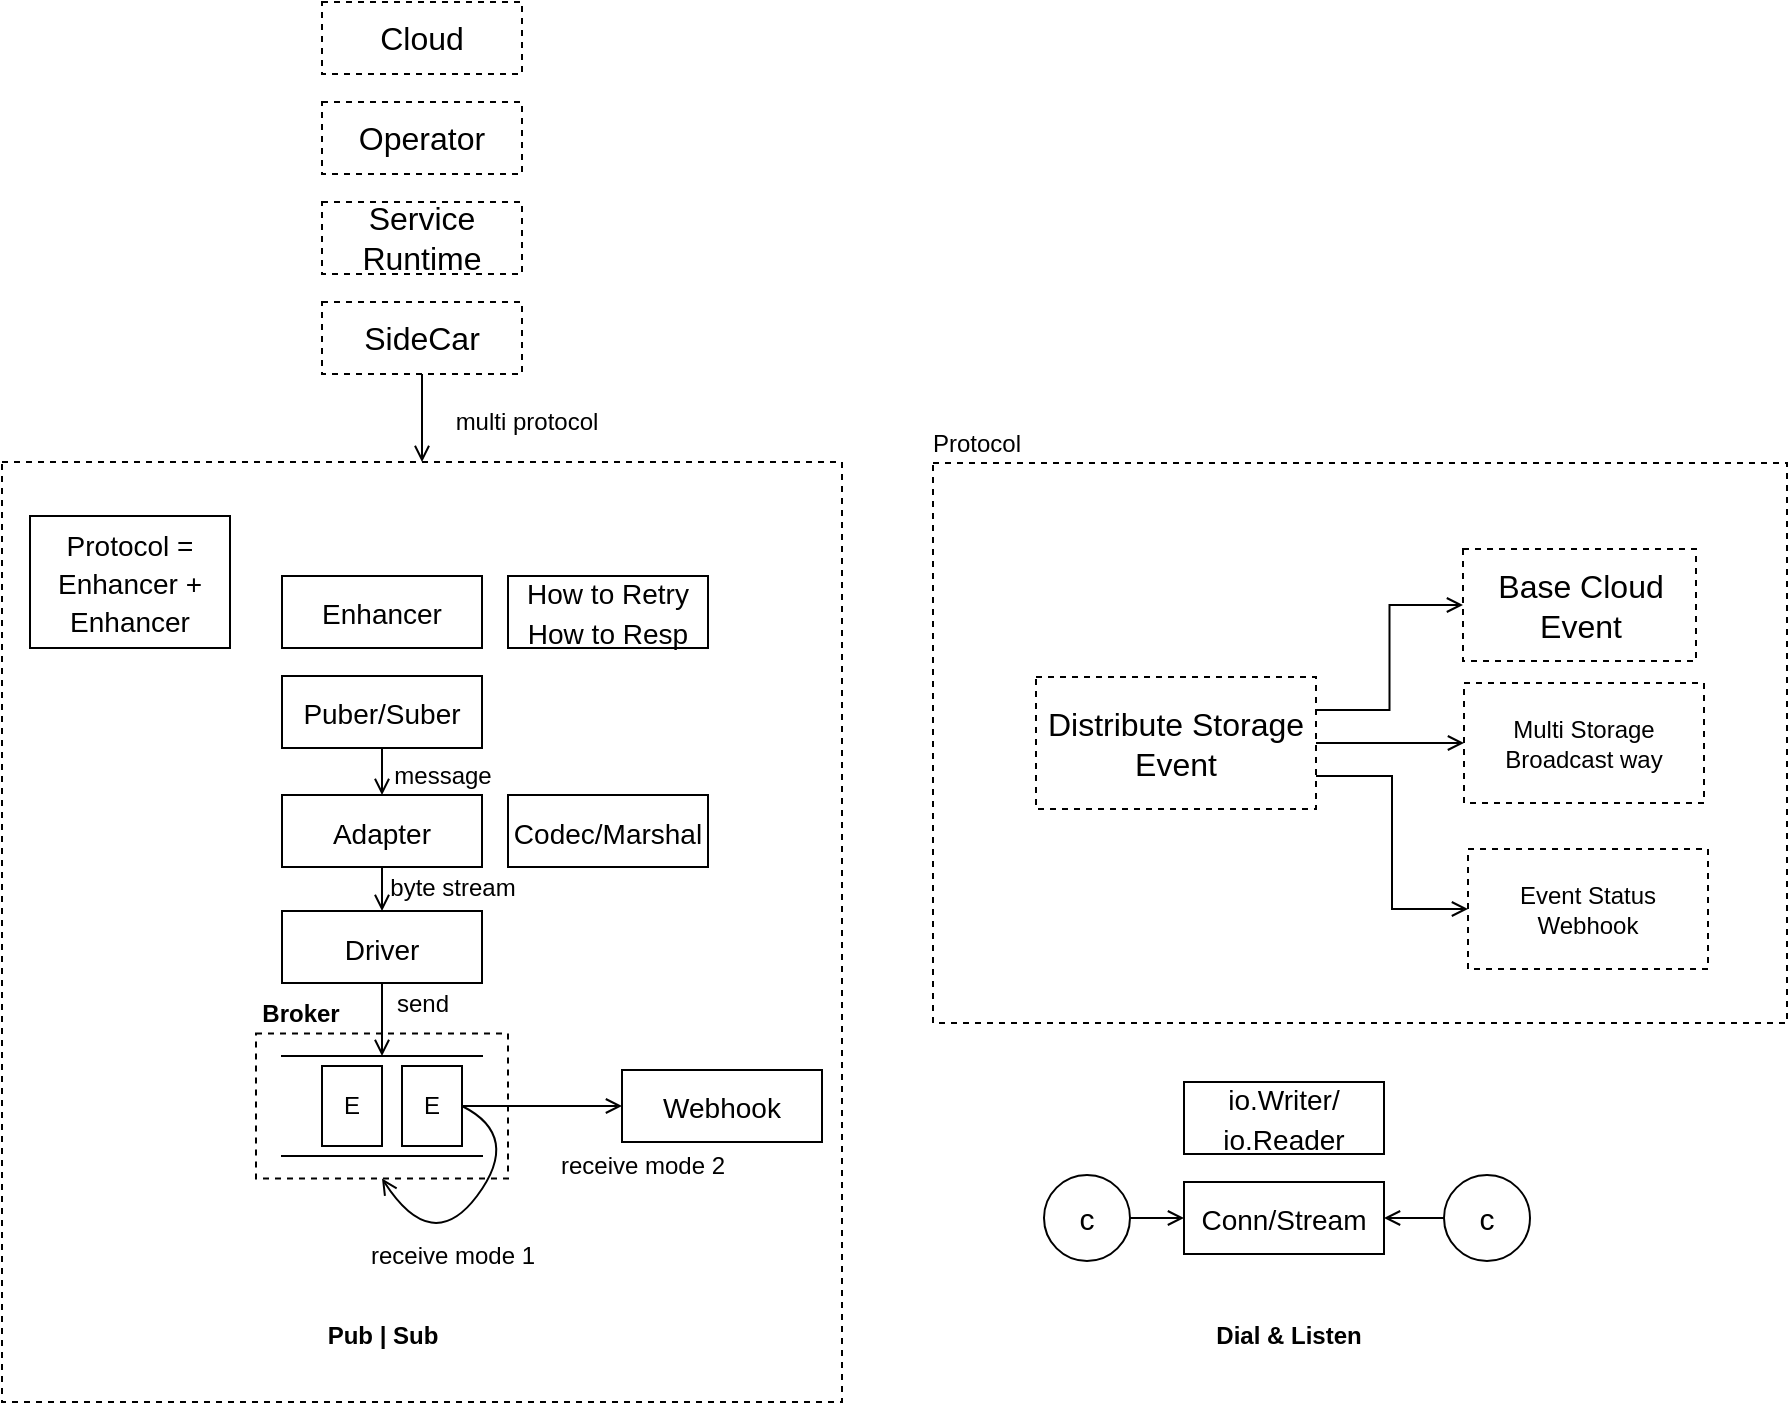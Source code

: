 <mxfile version="14.2.3" type="github">
  <diagram id="bfrZVRK8HzfvorXLIviL" name="第 1 页">
    <mxGraphModel dx="1355" dy="1971" grid="1" gridSize="10" guides="1" tooltips="1" connect="1" arrows="1" fold="1" page="1" pageScale="1" pageWidth="827" pageHeight="1169" math="0" shadow="0">
      <root>
        <mxCell id="0" />
        <mxCell id="1" parent="0" />
        <mxCell id="--oQLSpcBnBe4gUcBfPU-46" value="" style="rounded=0;whiteSpace=wrap;html=1;sketch=0;fontSize=16;dashed=1;fillColor=none;" vertex="1" parent="1">
          <mxGeometry x="528.5" y="220.5" width="427" height="280" as="geometry" />
        </mxCell>
        <mxCell id="--oQLSpcBnBe4gUcBfPU-35" value="" style="rounded=0;whiteSpace=wrap;html=1;sketch=0;fontSize=16;dashed=1;fillColor=none;" vertex="1" parent="1">
          <mxGeometry x="63" y="220" width="420" height="470" as="geometry" />
        </mxCell>
        <mxCell id="--oQLSpcBnBe4gUcBfPU-21" value="" style="rounded=0;whiteSpace=wrap;html=1;fillColor=none;dashed=1;" vertex="1" parent="1">
          <mxGeometry x="190" y="505.75" width="126" height="72.5" as="geometry" />
        </mxCell>
        <mxCell id="--oQLSpcBnBe4gUcBfPU-2" value="&lt;font style=&quot;font-size: 14px&quot;&gt;Driver&lt;/font&gt;" style="rounded=0;whiteSpace=wrap;html=1;sketch=0;fontSize=16;" vertex="1" parent="1">
          <mxGeometry x="203" y="444.5" width="100" height="36" as="geometry" />
        </mxCell>
        <mxCell id="--oQLSpcBnBe4gUcBfPU-3" value="&lt;font style=&quot;font-size: 14px&quot;&gt;Codec/Marshal&lt;/font&gt;" style="rounded=0;whiteSpace=wrap;html=1;sketch=0;fontSize=16;" vertex="1" parent="1">
          <mxGeometry x="316" y="386.5" width="100" height="36" as="geometry" />
        </mxCell>
        <mxCell id="--oQLSpcBnBe4gUcBfPU-53" value="" style="edgeStyle=orthogonalEdgeStyle;rounded=0;orthogonalLoop=1;jettySize=auto;html=1;endArrow=open;endFill=0;entryX=0.5;entryY=0;entryDx=0;entryDy=0;" edge="1" parent="1" source="--oQLSpcBnBe4gUcBfPU-4" target="--oQLSpcBnBe4gUcBfPU-5">
          <mxGeometry relative="1" as="geometry" />
        </mxCell>
        <mxCell id="--oQLSpcBnBe4gUcBfPU-4" value="&lt;font style=&quot;font-size: 14px&quot;&gt;Puber/Suber&lt;/font&gt;" style="rounded=0;whiteSpace=wrap;html=1;sketch=0;fontSize=16;" vertex="1" parent="1">
          <mxGeometry x="203" y="327" width="100" height="36" as="geometry" />
        </mxCell>
        <mxCell id="--oQLSpcBnBe4gUcBfPU-20" style="edgeStyle=orthogonalEdgeStyle;rounded=0;orthogonalLoop=1;jettySize=auto;html=1;exitX=0.5;exitY=1;exitDx=0;exitDy=0;entryX=0.5;entryY=0;entryDx=0;entryDy=0;endArrow=open;endFill=0;" edge="1" parent="1" source="--oQLSpcBnBe4gUcBfPU-2" target="--oQLSpcBnBe4gUcBfPU-16">
          <mxGeometry relative="1" as="geometry" />
        </mxCell>
        <mxCell id="--oQLSpcBnBe4gUcBfPU-55" value="" style="edgeStyle=orthogonalEdgeStyle;rounded=0;orthogonalLoop=1;jettySize=auto;html=1;endArrow=open;endFill=0;entryX=0.5;entryY=0;entryDx=0;entryDy=0;" edge="1" parent="1" source="--oQLSpcBnBe4gUcBfPU-5" target="--oQLSpcBnBe4gUcBfPU-2">
          <mxGeometry relative="1" as="geometry" />
        </mxCell>
        <mxCell id="--oQLSpcBnBe4gUcBfPU-5" value="&lt;span style=&quot;font-size: 14px&quot;&gt;Adapter&lt;/span&gt;" style="rounded=0;whiteSpace=wrap;html=1;sketch=0;fontSize=16;" vertex="1" parent="1">
          <mxGeometry x="203" y="386.5" width="100" height="36" as="geometry" />
        </mxCell>
        <mxCell id="--oQLSpcBnBe4gUcBfPU-7" value="&lt;span style=&quot;font-size: 14px&quot;&gt;Enhancer&lt;/span&gt;" style="rounded=0;whiteSpace=wrap;html=1;sketch=0;fontSize=16;" vertex="1" parent="1">
          <mxGeometry x="203" y="277" width="100" height="36" as="geometry" />
        </mxCell>
        <mxCell id="--oQLSpcBnBe4gUcBfPU-16" value="" style="shape=partialRectangle;whiteSpace=wrap;html=1;left=0;right=0;fillColor=none;" vertex="1" parent="1">
          <mxGeometry x="203" y="517" width="100" height="50" as="geometry" />
        </mxCell>
        <mxCell id="--oQLSpcBnBe4gUcBfPU-18" value="E" style="rounded=0;whiteSpace=wrap;html=1;" vertex="1" parent="1">
          <mxGeometry x="223" y="522" width="30" height="40" as="geometry" />
        </mxCell>
        <mxCell id="--oQLSpcBnBe4gUcBfPU-27" value="" style="edgeStyle=orthogonalEdgeStyle;rounded=0;orthogonalLoop=1;jettySize=auto;html=1;endArrow=open;endFill=0;entryX=0;entryY=0.5;entryDx=0;entryDy=0;" edge="1" parent="1" source="--oQLSpcBnBe4gUcBfPU-19" target="--oQLSpcBnBe4gUcBfPU-28">
          <mxGeometry relative="1" as="geometry">
            <mxPoint x="383" y="542" as="targetPoint" />
          </mxGeometry>
        </mxCell>
        <mxCell id="--oQLSpcBnBe4gUcBfPU-19" value="E" style="rounded=0;whiteSpace=wrap;html=1;" vertex="1" parent="1">
          <mxGeometry x="263" y="522" width="30" height="40" as="geometry" />
        </mxCell>
        <mxCell id="--oQLSpcBnBe4gUcBfPU-22" value="Broker" style="text;html=1;align=center;verticalAlign=middle;resizable=0;points=[];autosize=1;fontStyle=1" vertex="1" parent="1">
          <mxGeometry x="187" y="485.75" width="50" height="20" as="geometry" />
        </mxCell>
        <mxCell id="--oQLSpcBnBe4gUcBfPU-24" value="Pub | Sub" style="text;html=1;align=center;verticalAlign=middle;resizable=0;points=[];autosize=1;fontStyle=1" vertex="1" parent="1">
          <mxGeometry x="218" y="647" width="70" height="20" as="geometry" />
        </mxCell>
        <mxCell id="--oQLSpcBnBe4gUcBfPU-25" value="&lt;span style=&quot;font-size: 14px&quot;&gt;Protocol =&lt;br&gt;Enhancer + Enhancer&lt;br&gt;&lt;/span&gt;" style="rounded=0;whiteSpace=wrap;html=1;sketch=0;fontSize=16;" vertex="1" parent="1">
          <mxGeometry x="77" y="247" width="100" height="66" as="geometry" />
        </mxCell>
        <mxCell id="--oQLSpcBnBe4gUcBfPU-28" value="&lt;span style=&quot;font-size: 14px&quot;&gt;Webhook&lt;/span&gt;" style="rounded=0;whiteSpace=wrap;html=1;sketch=0;fontSize=16;" vertex="1" parent="1">
          <mxGeometry x="373" y="524" width="100" height="36" as="geometry" />
        </mxCell>
        <mxCell id="--oQLSpcBnBe4gUcBfPU-29" value="send" style="text;html=1;align=center;verticalAlign=middle;resizable=0;points=[];autosize=1;" vertex="1" parent="1">
          <mxGeometry x="253" y="480.5" width="40" height="20" as="geometry" />
        </mxCell>
        <mxCell id="--oQLSpcBnBe4gUcBfPU-30" value="receive mode 2" style="text;html=1;align=center;verticalAlign=middle;resizable=0;points=[];autosize=1;" vertex="1" parent="1">
          <mxGeometry x="333" y="562" width="100" height="20" as="geometry" />
        </mxCell>
        <mxCell id="--oQLSpcBnBe4gUcBfPU-31" value="" style="curved=1;endArrow=open;html=1;exitX=1;exitY=0.5;exitDx=0;exitDy=0;entryX=0.5;entryY=1;entryDx=0;entryDy=0;endFill=0;" edge="1" parent="1" source="--oQLSpcBnBe4gUcBfPU-19" target="--oQLSpcBnBe4gUcBfPU-21">
          <mxGeometry width="50" height="50" relative="1" as="geometry">
            <mxPoint x="323" y="526.5" as="sourcePoint" />
            <mxPoint x="293" y="597" as="targetPoint" />
            <Array as="points">
              <mxPoint x="323" y="557" />
              <mxPoint x="278" y="617" />
            </Array>
          </mxGeometry>
        </mxCell>
        <mxCell id="--oQLSpcBnBe4gUcBfPU-32" value="receive mode 1" style="text;html=1;align=center;verticalAlign=middle;resizable=0;points=[];autosize=1;" vertex="1" parent="1">
          <mxGeometry x="238" y="607" width="100" height="20" as="geometry" />
        </mxCell>
        <mxCell id="--oQLSpcBnBe4gUcBfPU-36" value="" style="edgeStyle=orthogonalEdgeStyle;rounded=0;orthogonalLoop=1;jettySize=auto;html=1;endArrow=open;endFill=0;entryX=0.5;entryY=0;entryDx=0;entryDy=0;" edge="1" parent="1" source="--oQLSpcBnBe4gUcBfPU-33" target="--oQLSpcBnBe4gUcBfPU-35">
          <mxGeometry relative="1" as="geometry" />
        </mxCell>
        <mxCell id="--oQLSpcBnBe4gUcBfPU-33" value="SideCar" style="rounded=0;whiteSpace=wrap;html=1;sketch=0;fontSize=16;dashed=1;fillColor=none;" vertex="1" parent="1">
          <mxGeometry x="223" y="140" width="100" height="36" as="geometry" />
        </mxCell>
        <mxCell id="--oQLSpcBnBe4gUcBfPU-37" value="multi protocol" style="text;html=1;align=center;verticalAlign=middle;resizable=0;points=[];autosize=1;" vertex="1" parent="1">
          <mxGeometry x="280" y="190" width="90" height="20" as="geometry" />
        </mxCell>
        <mxCell id="--oQLSpcBnBe4gUcBfPU-38" value="Service Runtime" style="rounded=0;whiteSpace=wrap;html=1;sketch=0;fontSize=16;dashed=1;fillColor=none;" vertex="1" parent="1">
          <mxGeometry x="223" y="90" width="100" height="36" as="geometry" />
        </mxCell>
        <mxCell id="--oQLSpcBnBe4gUcBfPU-39" value="Operator" style="rounded=0;whiteSpace=wrap;html=1;sketch=0;fontSize=16;dashed=1;fillColor=none;" vertex="1" parent="1">
          <mxGeometry x="223" y="40" width="100" height="36" as="geometry" />
        </mxCell>
        <mxCell id="--oQLSpcBnBe4gUcBfPU-40" value="Cloud" style="rounded=0;whiteSpace=wrap;html=1;sketch=0;fontSize=16;dashed=1;fillColor=none;" vertex="1" parent="1">
          <mxGeometry x="223" y="-10" width="100" height="36" as="geometry" />
        </mxCell>
        <mxCell id="--oQLSpcBnBe4gUcBfPU-41" value="&lt;span style=&quot;font-size: 14px&quot;&gt;How to Retry&lt;br&gt;How to Resp&lt;br&gt;&lt;/span&gt;" style="rounded=0;whiteSpace=wrap;html=1;sketch=0;fontSize=16;" vertex="1" parent="1">
          <mxGeometry x="316" y="277" width="100" height="36" as="geometry" />
        </mxCell>
        <mxCell id="--oQLSpcBnBe4gUcBfPU-45" value="" style="edgeStyle=orthogonalEdgeStyle;rounded=0;orthogonalLoop=1;jettySize=auto;html=1;endArrow=open;endFill=0;exitX=1;exitY=0.25;exitDx=0;exitDy=0;entryX=0;entryY=0.5;entryDx=0;entryDy=0;" edge="1" parent="1" source="--oQLSpcBnBe4gUcBfPU-43" target="--oQLSpcBnBe4gUcBfPU-44">
          <mxGeometry relative="1" as="geometry" />
        </mxCell>
        <mxCell id="--oQLSpcBnBe4gUcBfPU-49" value="" style="edgeStyle=orthogonalEdgeStyle;rounded=0;orthogonalLoop=1;jettySize=auto;html=1;endArrow=open;endFill=0;entryX=0;entryY=0.5;entryDx=0;entryDy=0;" edge="1" parent="1" source="--oQLSpcBnBe4gUcBfPU-43" target="--oQLSpcBnBe4gUcBfPU-50">
          <mxGeometry relative="1" as="geometry">
            <mxPoint x="740" y="326.5" as="targetPoint" />
            <Array as="points" />
          </mxGeometry>
        </mxCell>
        <mxCell id="--oQLSpcBnBe4gUcBfPU-51" style="edgeStyle=orthogonalEdgeStyle;rounded=0;orthogonalLoop=1;jettySize=auto;html=1;exitX=1;exitY=0.75;exitDx=0;exitDy=0;entryX=0;entryY=0.5;entryDx=0;entryDy=0;endArrow=open;endFill=0;" edge="1" parent="1" source="--oQLSpcBnBe4gUcBfPU-43" target="--oQLSpcBnBe4gUcBfPU-52">
          <mxGeometry relative="1" as="geometry" />
        </mxCell>
        <mxCell id="--oQLSpcBnBe4gUcBfPU-43" value="Distribute Storage&lt;br&gt;Event" style="rounded=0;whiteSpace=wrap;html=1;sketch=0;fontSize=16;dashed=1;fillColor=none;" vertex="1" parent="1">
          <mxGeometry x="580" y="327.5" width="140" height="66" as="geometry" />
        </mxCell>
        <mxCell id="--oQLSpcBnBe4gUcBfPU-44" value="Base Cloud&lt;br&gt;Event" style="rounded=0;whiteSpace=wrap;html=1;sketch=0;fontSize=16;dashed=1;fillColor=none;" vertex="1" parent="1">
          <mxGeometry x="793.5" y="263.5" width="116.5" height="56" as="geometry" />
        </mxCell>
        <mxCell id="--oQLSpcBnBe4gUcBfPU-48" value="Protocol" style="text;html=1;align=center;verticalAlign=middle;resizable=0;points=[];autosize=1;" vertex="1" parent="1">
          <mxGeometry x="520" y="200.5" width="60" height="20" as="geometry" />
        </mxCell>
        <mxCell id="--oQLSpcBnBe4gUcBfPU-50" value="Multi Storage Broadcast way" style="whiteSpace=wrap;html=1;dashed=1;fillColor=none;" vertex="1" parent="1">
          <mxGeometry x="794" y="330.5" width="120" height="60" as="geometry" />
        </mxCell>
        <mxCell id="--oQLSpcBnBe4gUcBfPU-52" value="Event Status Webhook" style="whiteSpace=wrap;html=1;dashed=1;fillColor=none;" vertex="1" parent="1">
          <mxGeometry x="796" y="413.5" width="120" height="60" as="geometry" />
        </mxCell>
        <mxCell id="--oQLSpcBnBe4gUcBfPU-54" value="message" style="text;html=1;align=center;verticalAlign=middle;resizable=0;points=[];autosize=1;" vertex="1" parent="1">
          <mxGeometry x="253" y="366.5" width="60" height="20" as="geometry" />
        </mxCell>
        <mxCell id="--oQLSpcBnBe4gUcBfPU-56" value="byte stream" style="text;html=1;align=center;verticalAlign=middle;resizable=0;points=[];autosize=1;" vertex="1" parent="1">
          <mxGeometry x="248" y="422.5" width="80" height="20" as="geometry" />
        </mxCell>
        <mxCell id="--oQLSpcBnBe4gUcBfPU-59" value="&lt;span style=&quot;font-size: 14px&quot;&gt;Conn/Stream&lt;/span&gt;" style="rounded=0;whiteSpace=wrap;html=1;sketch=0;fontSize=16;" vertex="1" parent="1">
          <mxGeometry x="654" y="580" width="100" height="36" as="geometry" />
        </mxCell>
        <mxCell id="--oQLSpcBnBe4gUcBfPU-60" value="&lt;font style=&quot;font-size: 14px&quot;&gt;io.Writer/&lt;br&gt;io.Reader&lt;/font&gt;" style="rounded=0;whiteSpace=wrap;html=1;sketch=0;fontSize=16;" vertex="1" parent="1">
          <mxGeometry x="654" y="530" width="100" height="36" as="geometry" />
        </mxCell>
        <mxCell id="--oQLSpcBnBe4gUcBfPU-61" style="edgeStyle=orthogonalEdgeStyle;rounded=0;orthogonalLoop=1;jettySize=auto;html=1;exitX=1;exitY=0.5;exitDx=0;exitDy=0;entryX=0;entryY=0.5;entryDx=0;entryDy=0;endArrow=open;endFill=0;" edge="1" parent="1" source="--oQLSpcBnBe4gUcBfPU-62" target="--oQLSpcBnBe4gUcBfPU-59">
          <mxGeometry relative="1" as="geometry" />
        </mxCell>
        <mxCell id="--oQLSpcBnBe4gUcBfPU-62" value="&lt;font style=&quot;font-size: 15px&quot;&gt;c&lt;/font&gt;" style="ellipse;whiteSpace=wrap;html=1;aspect=fixed;" vertex="1" parent="1">
          <mxGeometry x="584" y="576.5" width="43" height="43" as="geometry" />
        </mxCell>
        <mxCell id="--oQLSpcBnBe4gUcBfPU-63" style="edgeStyle=orthogonalEdgeStyle;rounded=0;orthogonalLoop=1;jettySize=auto;html=1;exitX=0;exitY=0.5;exitDx=0;exitDy=0;entryX=1;entryY=0.5;entryDx=0;entryDy=0;endArrow=open;endFill=0;" edge="1" parent="1" source="--oQLSpcBnBe4gUcBfPU-64" target="--oQLSpcBnBe4gUcBfPU-59">
          <mxGeometry relative="1" as="geometry" />
        </mxCell>
        <mxCell id="--oQLSpcBnBe4gUcBfPU-64" value="&lt;font style=&quot;font-size: 15px&quot;&gt;c&lt;/font&gt;" style="ellipse;whiteSpace=wrap;html=1;aspect=fixed;" vertex="1" parent="1">
          <mxGeometry x="784" y="576.5" width="43" height="43" as="geometry" />
        </mxCell>
        <mxCell id="--oQLSpcBnBe4gUcBfPU-65" value="Dial &amp;amp; Listen" style="text;html=1;align=center;verticalAlign=middle;resizable=0;points=[];autosize=1;fontStyle=1" vertex="1" parent="1">
          <mxGeometry x="660.5" y="647" width="90" height="20" as="geometry" />
        </mxCell>
      </root>
    </mxGraphModel>
  </diagram>
</mxfile>
